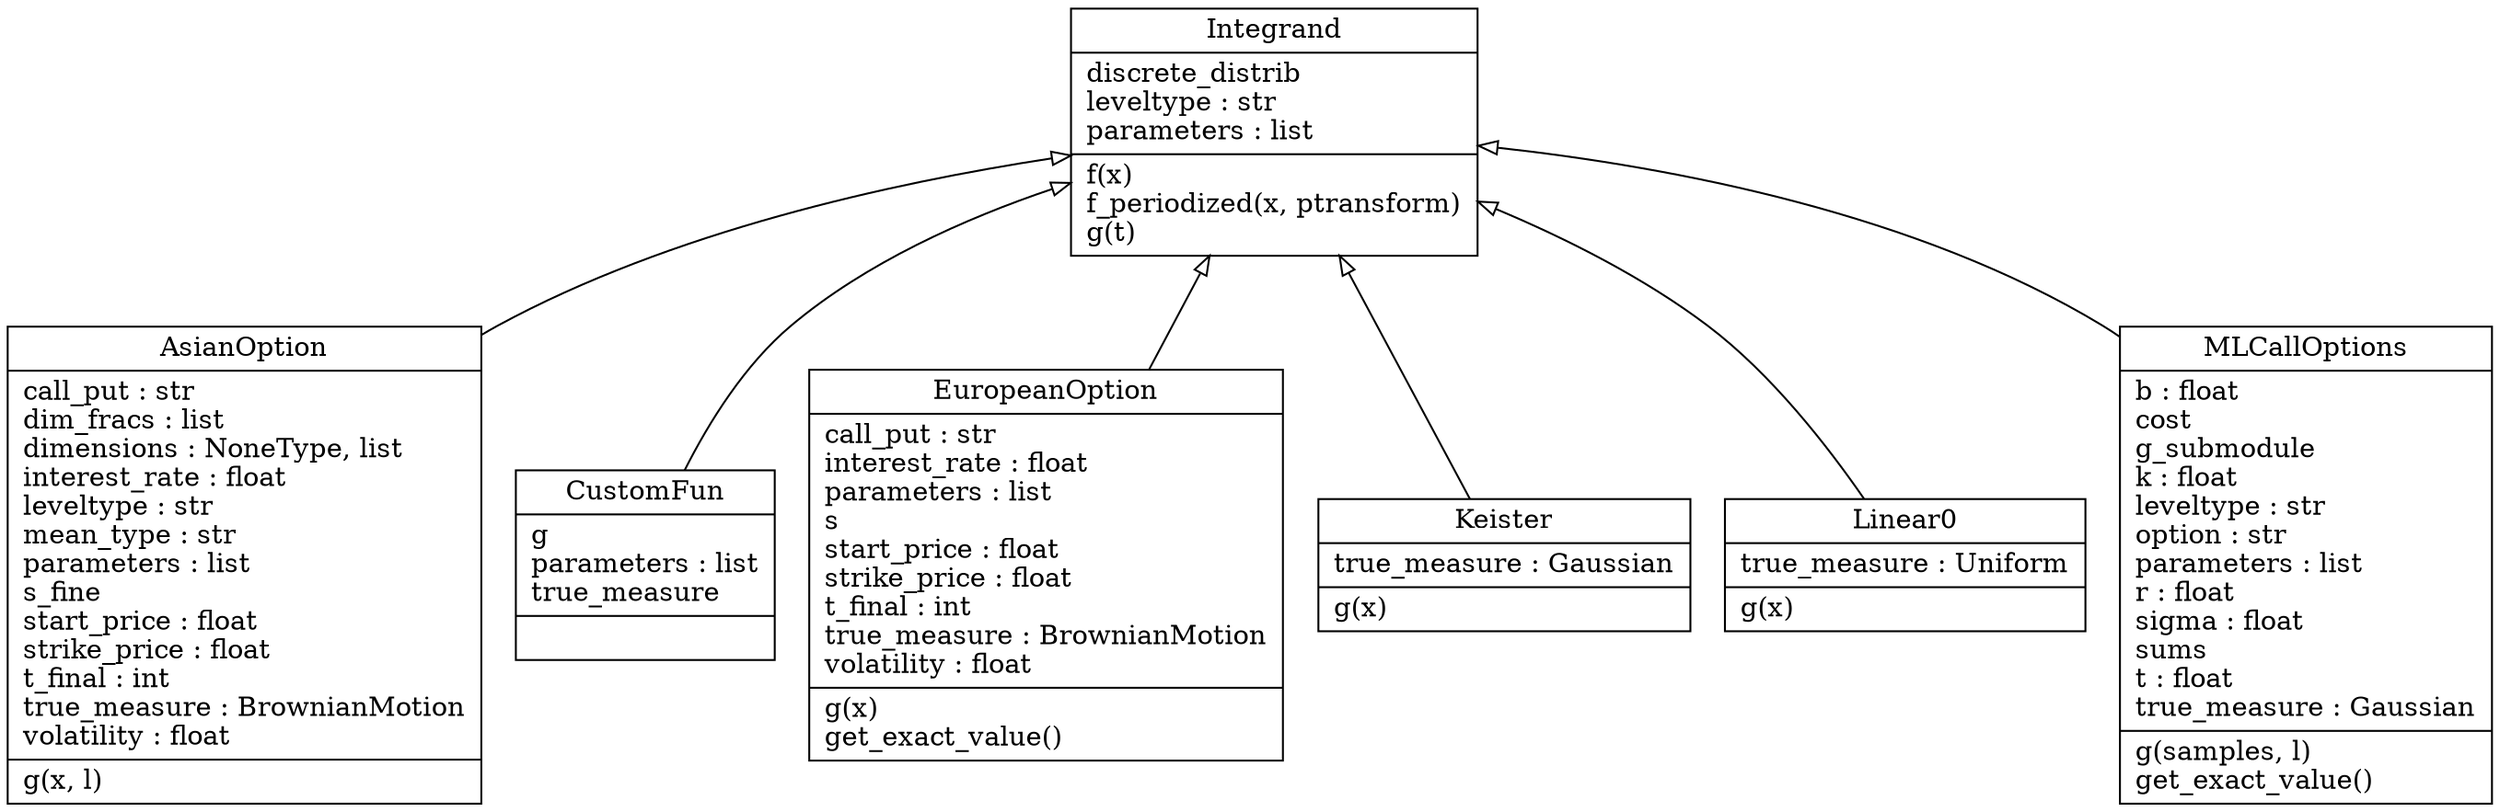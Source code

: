digraph "classes" {
charset="utf-8"
rankdir=BT
"0" [label="{AsianOption|call_put : str\ldim_fracs : list\ldimensions : NoneType, list\linterest_rate : float\lleveltype : str\lmean_type : str\lparameters : list\ls_fine\lstart_price : float\lstrike_price : float\lt_final : int\ltrue_measure : BrownianMotion\lvolatility : float\l|g(x, l)\l}", shape="record"];
"1" [label="{CustomFun|g\lparameters : list\ltrue_measure\l|}", shape="record"];
"2" [label="{EuropeanOption|call_put : str\linterest_rate : float\lparameters : list\ls\lstart_price : float\lstrike_price : float\lt_final : int\ltrue_measure : BrownianMotion\lvolatility : float\l|g(x)\lget_exact_value()\l}", shape="record"];
"3" [label="{Integrand|discrete_distrib\lleveltype : str\lparameters : list\l|f(x)\lf_periodized(x, ptransform)\lg(t)\l}", shape="record"];
"4" [label="{Keister|true_measure : Gaussian\l|g(x)\l}", shape="record"];
"5" [label="{Linear0|true_measure : Uniform\l|g(x)\l}", shape="record"];
"6" [label="{MLCallOptions|b : float\lcost\lg_submodule\lk : float\lleveltype : str\loption : str\lparameters : list\lr : float\lsigma : float\lsums\lt : float\ltrue_measure : Gaussian\l|g(samples, l)\lget_exact_value()\l}", shape="record"];
"0" -> "3" [arrowhead="empty", arrowtail="none"];
"1" -> "3" [arrowhead="empty", arrowtail="none"];
"2" -> "3" [arrowhead="empty", arrowtail="none"];
"4" -> "3" [arrowhead="empty", arrowtail="none"];
"5" -> "3" [arrowhead="empty", arrowtail="none"];
"6" -> "3" [arrowhead="empty", arrowtail="none"];
}
